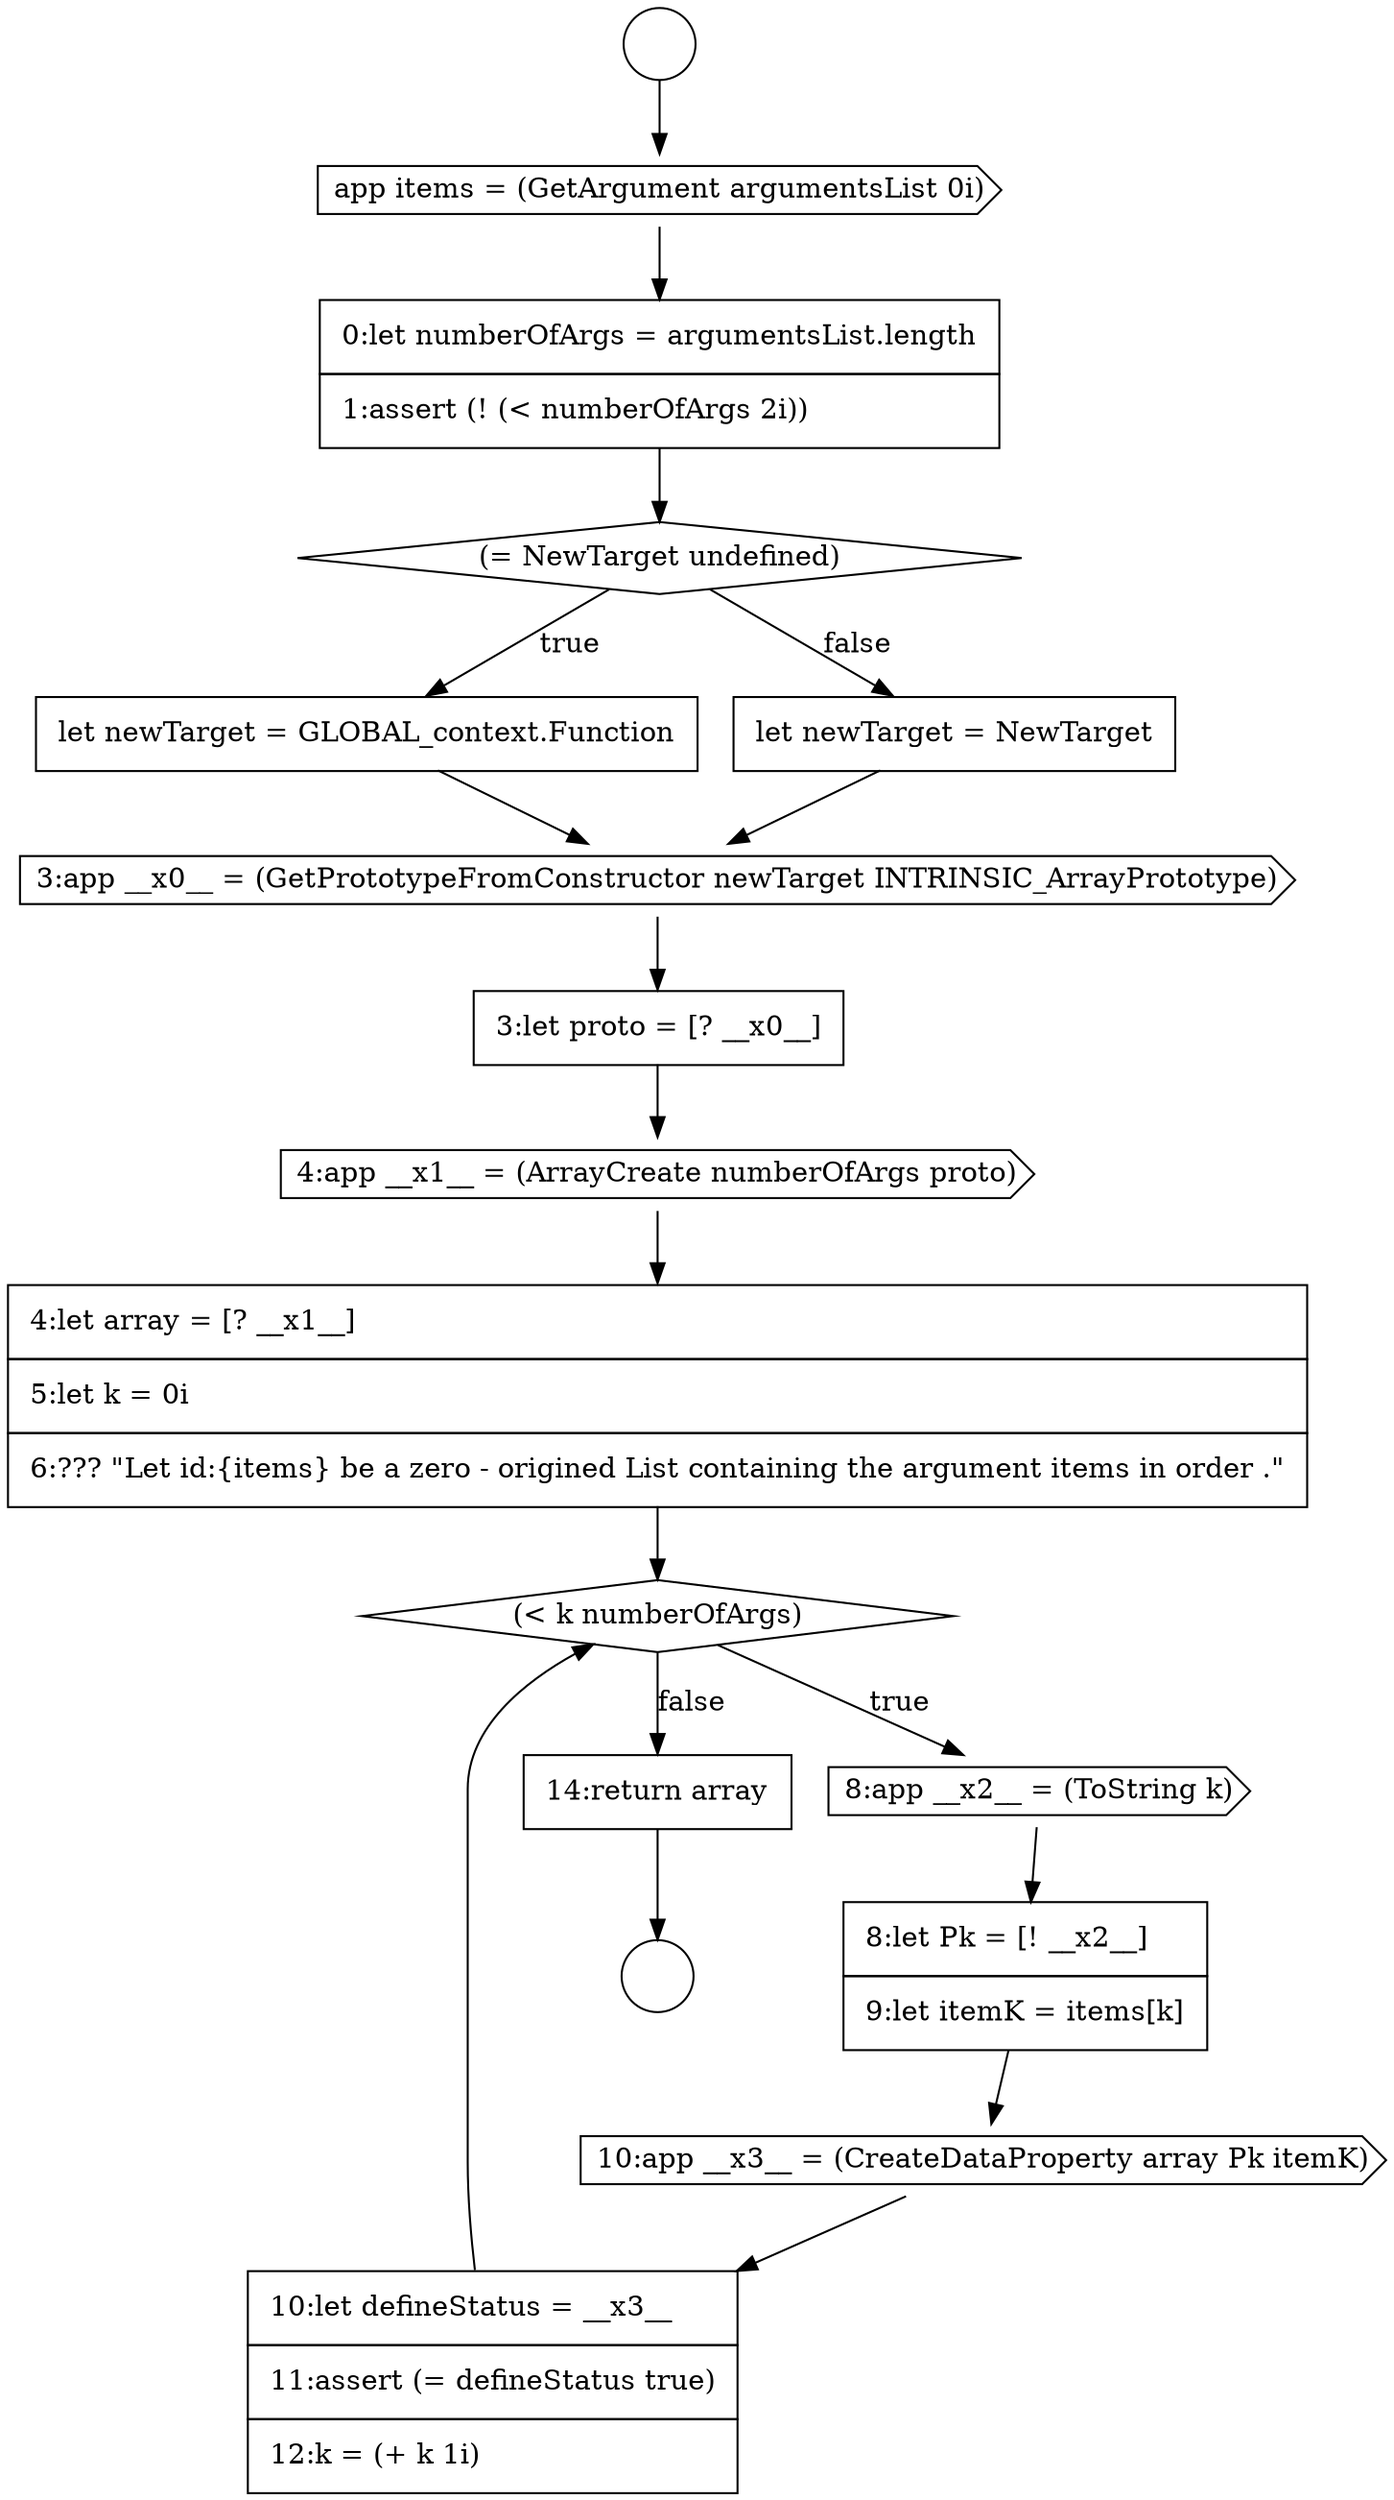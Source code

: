 digraph {
  node14822 [shape=none, margin=0, label=<<font color="black">
    <table border="0" cellborder="1" cellspacing="0" cellpadding="10">
      <tr><td align="left">14:return array</td></tr>
    </table>
  </font>> color="black" fillcolor="white" style=filled]
  node14818 [shape=cds, label=<<font color="black">8:app __x2__ = (ToString k)</font>> color="black" fillcolor="white" style=filled]
  node14809 [shape=none, margin=0, label=<<font color="black">
    <table border="0" cellborder="1" cellspacing="0" cellpadding="10">
      <tr><td align="left">0:let numberOfArgs = argumentsList.length</td></tr>
      <tr><td align="left">1:assert (! (&lt; numberOfArgs 2i))</td></tr>
    </table>
  </font>> color="black" fillcolor="white" style=filled]
  node14821 [shape=none, margin=0, label=<<font color="black">
    <table border="0" cellborder="1" cellspacing="0" cellpadding="10">
      <tr><td align="left">10:let defineStatus = __x3__</td></tr>
      <tr><td align="left">11:assert (= defineStatus true)</td></tr>
      <tr><td align="left">12:k = (+ k 1i)</td></tr>
    </table>
  </font>> color="black" fillcolor="white" style=filled]
  node14816 [shape=none, margin=0, label=<<font color="black">
    <table border="0" cellborder="1" cellspacing="0" cellpadding="10">
      <tr><td align="left">4:let array = [? __x1__]</td></tr>
      <tr><td align="left">5:let k = 0i</td></tr>
      <tr><td align="left">6:??? &quot;Let id:{items} be a zero - origined List containing the argument items in order .&quot;</td></tr>
    </table>
  </font>> color="black" fillcolor="white" style=filled]
  node14819 [shape=none, margin=0, label=<<font color="black">
    <table border="0" cellborder="1" cellspacing="0" cellpadding="10">
      <tr><td align="left">8:let Pk = [! __x2__]</td></tr>
      <tr><td align="left">9:let itemK = items[k]</td></tr>
    </table>
  </font>> color="black" fillcolor="white" style=filled]
  node14806 [shape=circle label=" " color="black" fillcolor="white" style=filled]
  node14814 [shape=none, margin=0, label=<<font color="black">
    <table border="0" cellborder="1" cellspacing="0" cellpadding="10">
      <tr><td align="left">3:let proto = [? __x0__]</td></tr>
    </table>
  </font>> color="black" fillcolor="white" style=filled]
  node14811 [shape=none, margin=0, label=<<font color="black">
    <table border="0" cellborder="1" cellspacing="0" cellpadding="10">
      <tr><td align="left">let newTarget = GLOBAL_context.Function</td></tr>
    </table>
  </font>> color="black" fillcolor="white" style=filled]
  node14815 [shape=cds, label=<<font color="black">4:app __x1__ = (ArrayCreate numberOfArgs proto)</font>> color="black" fillcolor="white" style=filled]
  node14812 [shape=none, margin=0, label=<<font color="black">
    <table border="0" cellborder="1" cellspacing="0" cellpadding="10">
      <tr><td align="left">let newTarget = NewTarget</td></tr>
    </table>
  </font>> color="black" fillcolor="white" style=filled]
  node14817 [shape=diamond, label=<<font color="black">(&lt; k numberOfArgs)</font>> color="black" fillcolor="white" style=filled]
  node14808 [shape=cds, label=<<font color="black">app items = (GetArgument argumentsList 0i)</font>> color="black" fillcolor="white" style=filled]
  node14807 [shape=circle label=" " color="black" fillcolor="white" style=filled]
  node14820 [shape=cds, label=<<font color="black">10:app __x3__ = (CreateDataProperty array Pk itemK)</font>> color="black" fillcolor="white" style=filled]
  node14813 [shape=cds, label=<<font color="black">3:app __x0__ = (GetPrototypeFromConstructor newTarget INTRINSIC_ArrayPrototype)</font>> color="black" fillcolor="white" style=filled]
  node14810 [shape=diamond, label=<<font color="black">(= NewTarget undefined)</font>> color="black" fillcolor="white" style=filled]
  node14809 -> node14810 [ color="black"]
  node14814 -> node14815 [ color="black"]
  node14808 -> node14809 [ color="black"]
  node14815 -> node14816 [ color="black"]
  node14820 -> node14821 [ color="black"]
  node14819 -> node14820 [ color="black"]
  node14816 -> node14817 [ color="black"]
  node14811 -> node14813 [ color="black"]
  node14822 -> node14807 [ color="black"]
  node14810 -> node14811 [label=<<font color="black">true</font>> color="black"]
  node14810 -> node14812 [label=<<font color="black">false</font>> color="black"]
  node14812 -> node14813 [ color="black"]
  node14821 -> node14817 [ color="black"]
  node14813 -> node14814 [ color="black"]
  node14806 -> node14808 [ color="black"]
  node14817 -> node14818 [label=<<font color="black">true</font>> color="black"]
  node14817 -> node14822 [label=<<font color="black">false</font>> color="black"]
  node14818 -> node14819 [ color="black"]
}
